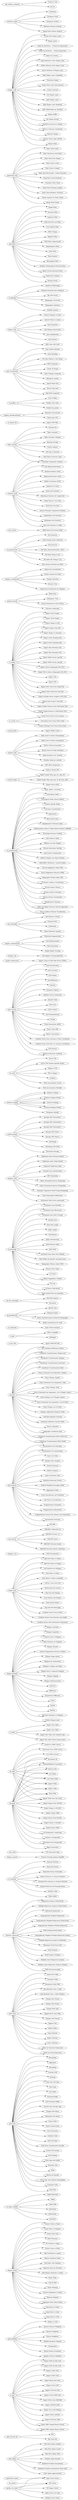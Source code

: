 digraph modules {
	rankdir = LR;
	"pointcloud_viewer" -> "Point Cloud Viewer";
	"grid_spline" -> "Thin Plate Spline (Global)";
	"grid_spline" -> "Thin Plate Spline (Local)";
	"grid_spline" -> "Thin Plate Spline (TIN)";
	"grid_spline" -> "B-Spline Approximation";
	"grid_spline" -> "Multilevel B-Spline Interpolation";
	"grid_spline" -> "Multilevel B-Spline Interpolation (from Grid)";
	"grid_spline" -> "Cubic Spline Approximation";
	"grid_calculus_bsl" -> "BSL";
	"grid_calculus_bsl" -> "BSL from File";
	"io_grid" -> "Export ESRI Arc/Info Grid";
	"io_grid" -> "Import ESRI Arc/Info Grid";
	"io_grid" -> "Export Surfer Grid";
	"io_grid" -> "Import Surfer Grid";
	"io_grid" -> "Import Binary Raw Data";
	"io_grid" -> "Export Grid to XYZ";
	"io_grid" -> "Import Grid from XYZ";
	"io_grid" -> "Import USGS SRTM Grid";
	"io_grid" -> "Import MOLA Grid (MEGDR)";
	"io_grid" -> "Import SRTM30 DEM";
	"io_grid" -> "Export True Color Bitmap";
	"io_grid" -> "Import Erdas LAN/GIS";
	"io_grid" -> "Import Grid from Table";
	"io_grid" -> "Import WRF Geogrid Binary Format";
	"io_grid" -> "Export WRF Geogrid Binary Format";
	"grid_gridding" -> "Shapes to Grid";
	"grid_gridding" -> "Inverse Distance Weighted";
	"grid_gridding" -> "Nearest Neighbour";
	"grid_gridding" -> "Natural Neighbour";
	"grid_gridding" -> "Modifed Quadratic Shepard";
	"grid_gridding" -> "Triangulation";
	"grid_gridding" -> "Kernel Density Estimation";
	"grid_gridding" -> "Angular Distance Weighted";
	"shapes_points" -> "Convert Table to Points";
	"shapes_points" -> "Count Points in Polygons";
	"shapes_points" -> "Create Point Grid";
	"shapes_points" -> "Point Distances";
	"shapes_points" -> "Fit N Points to shape";
	"shapes_points" -> "Convert Lines to Points";
	"shapes_points" -> "Add Coordinates to points";
	"shapes_points" -> "Remove Duplicate Points";
	"shapes_points" -> "Clip Points with Polygons";
	"shapes_points" -> "Separate points by direction";
	"shapes_points" -> "Add Polygon Attributes to Points";
	"shapes_points" -> "Points Filter";
	"shapes_points" -> "Convex Hull";
	"shapes_points" -> "Points Thinning";
	"shapes_points" -> "Convert Multipoints to Points";
	"shapes_points" -> "Thiessen Polygons";
	"shapes_points" -> "Aggregate Point Observations";
	"shapes_points" -> "Snap Points to Points";
	"shapes_points" -> "Snap Points to Lines";
	"shapes_points" -> "Snap Points to Grid";
	"ta_slope_stability" -> "SAFETYFACTOR";
	"ta_slope_stability" -> "TOBIA";
	"ta_slope_stability" -> "SHALSTAB";
	"ta_slope_stability" -> "WETNESS";
	"ta_slope_stability" -> "WEDGEFAIL";
	"ta_slope_stability" -> "ANGMAP";
	"grid_tools" -> "Resampling";
	"grid_tools" -> "Aggregate";
	"grid_tools" -> "Mosaicking";
	"grid_tools" -> "Constant Grid";
	"grid_tools" -> "Patching";
	"grid_tools" -> "Close One Cell Gaps";
	"grid_tools" -> "Close Gaps";
	"grid_tools" -> "Grid Buffer";
	"grid_tools" -> "Threshold Buffer";
	"grid_tools" -> "Grid Proximity Buffer";
	"grid_tools" -> "Convert Data Storage Type";
	"grid_tools" -> "Change Grid Values";
	"grid_tools" -> "Reclassify Grid Values";
	"grid_tools" -> "Crop to Data";
	"grid_tools" -> "Invert Data/No-Data";
	"grid_tools" -> "Grid Orientation";
	"grid_tools" -> "Combine Grids";
	"grid_tools" -> "Grid Cell Index";
	"grid_tools" -> "Grids from classified grid and table";
	"grid_tools" -> "Create Grid System";
	"grid_tools" -> "Grid Masking";
	"grid_tools" -> "Close Gaps with Spline";
	"grid_tools" -> "Proximity Grid";
	"grid_tools" -> "Tiling";
	"grid_tools" -> "Shrink and Expand";
	"grid_tools" -> "Close Gaps with Stepwise Resampling";
	"grid_tools" -> "Transpose Grids";
	"grid_tools" -> "Clip Grids";
	"table_tools" -> "Create New Table";
	"table_tools" -> "Transpose Table";
	"table_tools" -> "Enumerate Table Field";
	"table_tools" -> "Join Attributes from a Table";
	"table_tools" -> "Join Attributes from a Table (Shapes)";
	"table_tools" -> "Change Date Format";
	"table_tools" -> "Change Time Format";
	"table_tools" -> "Change Field Type";
	"table_tools" -> "Append Rows from Table";
	"table_tools" -> "Change Color Format";
	"table_tools" -> "Replace Text";
	"table_tools" -> "Delete Fields";
	"table_tools" -> "Copy Selection";
	"table_tools" -> "Delete Selection";
	"table_tools" -> "Invert Selection";
	"table_tools" -> "Select by Numerical Expression";
	"table_tools" -> "Select by String Expression";
	"statistics_regression" -> "Regression Analysis (Points/Grid)";
	"statistics_regression" -> "Multiple Regression Analysis (Points/Grids)";
	"statistics_regression" -> "Polynomial Regression";
	"statistics_regression" -> "Geographically Weighted Regression";
	"statistics_regression" -> "Geographically Weighted Regression (Points/Grid)";
	"statistics_regression" -> "Geographically Weighted Multiple Regression";
	"statistics_regression" -> "GWR Gridding (Points/Grids)";
	"statistics_regression" -> "Geographically Weighted Multiple Regression (Points)";
	"statistics_regression" -> "Multiple Regression Analysis (Grid/Grids)";
	"statistics_regression" -> "Polynomial Trend from Grids";
	"statistics_regression" -> "Trend Analysis";
	"statistics_regression" -> "Trend Analysis (Shapes)";
	"statistics_regression" -> "Multiple Linear Regression Analysis";
	"statistics_regression" -> "Multiple Linear Regression Analysis (Shapes)";
	"statistics_regression" -> "GWR Grid Downscaling";
	"ta_channels" -> "Channel Network";
	"ta_channels" -> "Watershed Basins";
	"ta_channels" -> "Watershed Basins (Extended)";
	"ta_channels" -> "Vertical Distance to Channel Network";
	"ta_channels" -> "Overland Flow Distance to Channel Network";
	"ta_channels" -> "Channel Network and Drainage Basins";
	"ta_channels" -> "Strahler Order";
	"ta_channels" -> "Valley Depth";
	"shapes_transect" -> "Transect through polygon shapefile";
	"docs_html" -> "SVG Interactive Map";
	"garden_3d_viewer" -> "TIN Viewer";
	"garden_3d_viewer" -> "Point Cloud Viewer";
	"garden_3d_viewer" -> "3D Shapes Viewer";
	"garden_3d_viewer" -> "Globe Viewer for Grids";
	"garden_3d_viewer" -> "Multiple Grids Viewer";
	"db_pgsql" -> "List PostgreSQL Connections";
	"db_pgsql" -> "Connect to PostgreSQL";
	"db_pgsql" -> "Disconnect from PostgreSQL";
	"db_pgsql" -> "Disconnect All";
	"db_pgsql" -> "Begin Transaction";
	"db_pgsql" -> "Commit/Rollback Transaction";
	"db_pgsql" -> "Execute SQL";
	"db_pgsql" -> "List Tables";
	"db_pgsql" -> "List Table Fields";
	"db_pgsql" -> "Import Table";
	"db_pgsql" -> "Export Table";
	"db_pgsql" -> "Drop Table";
	"db_pgsql" -> "Import Table from SQL Query";
	"db_pgsql" -> "Import Shapes from PostGIS";
	"db_pgsql" -> "Export Shapes to PostGIS";
	"db_pgsql" -> "Update Shapes SRID";
	"db_pgsql" -> "Import Raster from PostGIS";
	"db_pgsql" -> "Export Raster to PostGIS";
	"db_pgsql" -> "Update Raster SRID";
	"io_table" -> "Export Text Table";
	"io_table" -> "Import Text Table";
	"io_table" -> "Import Text Table with Numbers only";
	"io_table" -> "Import Text Table (Fixed Column Sizes)";
	"shapes_polygons" -> "Polygon Centroids";
	"shapes_polygons" -> "Polygon Properties";
	"shapes_polygons" -> "Convert Lines to Polygons";
	"shapes_polygons" -> "Point Statistics for Polygons";
	"shapes_polygons" -> "Polygon Dissolve";
	"shapes_polygons" -> "Convert Polygon/Line Vertices to Points";
	"shapes_polygons" -> "Polygon Shape Indices";
	"shapes_polygons" -> "Polygon-Line Intersection";
	"shapes_polygons" -> "Polygons to Edges and Nodes";
	"shapes_polygons" -> "Polygon Parts to Separate Polygons";
	"shapes_polygons" -> "Polygon Clipping";
	"shapes_polygons" -> "Polygon Self-Intersection";
	"shapes_polygons" -> "Intersect";
	"shapes_polygons" -> "Difference";
	"shapes_polygons" -> "Symmetrical Difference";
	"shapes_polygons" -> "Union";
	"shapes_polygons" -> "Update";
	"shapes_polygons" -> "Identity";
	"shapes_polygons" -> "Add Point Attributes to Polygons";
	"shapes_polygons" -> "Flatten Polygon Layer";
	"shapes_grid" -> "Add Grid Values to Points";
	"shapes_grid" -> "Add Grid Values to Shapes";
	"shapes_grid" -> "Grid Statistics for Polygons";
	"shapes_grid" -> "Grid Values to Points";
	"shapes_grid" -> "Grid Values to Points (randomly)";
	"shapes_grid" -> "Contour Lines from Grid";
	"shapes_grid" -> "Vectorising Grid Classes";
	"shapes_grid" -> "Clip Grid with Polygon";
	"shapes_grid" -> "Local Minima and Maxima";
	"shapes_grid" -> "Grid System Extent";
	"shapes_grid" -> "Clip Grid with Rectangle";
	"shapes_grid" -> "Gradient Vectors from Surface";
	"shapes_grid" -> "Gradient Vectors from Direction and Length";
	"shapes_grid" -> "Gradient Vectors from Directional Components";
	"imagery_svm" -> "SVM Classification";
	"sim_ihacres" -> "IHACRES Calibration (2)";
	"sim_ihacres" -> "IHACRES Version 1.0";
	"sim_ihacres" -> "IHACRES Basin";
	"sim_ihacres" -> "IHACRES Elevation Bands";
	"sim_ihacres" -> "IHACRES Elevation Bands Calibration";
	"grid_analysis" -> "Accumulated Cost (Isotropic)";
	"grid_analysis" -> "Accumulated Cost (Anisotropic)";
	"grid_analysis" -> "Least Cost Paths";
	"grid_analysis" -> "Change Vector Analysis";
	"grid_analysis" -> "Covered Distance";
	"grid_analysis" -> "Pattern Analysis";
	"grid_analysis" -> "Layer of extreme value";
	"grid_analysis" -> "Analytical Hierarchy Process";
	"grid_analysis" -> "Ordered Weighted Averaging (OWA)";
	"grid_analysis" -> "Aggregation Index";
	"grid_analysis" -> "Cross-Classification and Tabulation";
	"grid_analysis" -> "Soil Texture Classification";
	"grid_analysis" -> "Fragmentation (Standard)";
	"grid_analysis" -> "Fragmentation (Alternative)";
	"grid_analysis" -> "Fragmentation Classes from Density and Connectivity";
	"grid_analysis" -> "Accumulation Functions";
	"grid_analysis" -> "IMCORR ";
	"pj_proj4" -> "Set Coordinate Reference System";
	"pj_proj4" -> "Coordinate Transformation (Shapes List)";
	"pj_proj4" -> "Coordinate Transformation (Shapes)";
	"pj_proj4" -> "Coordinate Transformation (Grid List)";
	"pj_proj4" -> "Coordinate Transformation (Grid)";
	"pj_proj4" -> "Proj.4 (Command Line Arguments, Shapes)";
	"pj_proj4" -> "Proj.4 (Dialog, Shapes)";
	"pj_proj4" -> "Proj.4 (Command Line Arguments, Grid)";
	"pj_proj4" -> "Proj.4 (Dialog, Grid)";
	"pj_proj4" -> "Proj.4 (Command Line Arguments, List of Shapes Layers)";
	"pj_proj4" -> "Proj.4 (Dialog, List of Shapes Layers)";
	"pj_proj4" -> "Proj.4 (Command Line Arguments, List of Grids)";
	"pj_proj4" -> "Proj.4 (Dialog, List of Grids)";
	"pj_proj4" -> "Change Longitudinal Range for Grids";
	"pj_proj4" -> "Latitude/Longitude Graticule";
	"pj_proj4" -> "Coordinate Reference System Picker";
	"pj_proj4" -> "Tissot's Indicatrix";
	"pj_proj4" -> "Geographic Coordinate Grids";
	"pj_proj4" -> "Coordinate Transformation (Point Cloud List)";
	"pj_proj4" -> "Coordinate Transformation (Point Cloud)";
	"io_esri_e00" -> "Import ESRI E00 File";
	"io_gps" -> "GPX to shapefile";
	"io_gps" -> "GPSBabel";
	"ta_compound" -> "Basic Terrain Analysis";
	"pj_georeference" -> "Rectify Grid";
	"pj_georeference" -> "Warping Shapes";
	"pj_georeference" -> "Direct Georeferencing of Airborne Photographs";
	"pj_georeference" -> "Define Georeference for Grids";
	"sim_fire_spreading" -> "Fire Risk Analysis";
	"sim_fire_spreading" -> "Simulation";
	"ta_hydrology" -> "Catchment Area (Parallel)";
	"ta_hydrology" -> "Catchment Area (Recursive)";
	"ta_hydrology" -> "Catchment Area (Flow Tracing)";
	"ta_hydrology" -> "Upslope Area";
	"ta_hydrology" -> "Flow Path Length";
	"ta_hydrology" -> "Slope Length";
	"ta_hydrology" -> "Cell Balance";
	"ta_hydrology" -> "Edge Contamination";
	"ta_hydrology" -> "SAGA Wetness Index";
	"ta_hydrology" -> "Lake Flood";
	"ta_hydrology" -> "Catchment Area (Mass-Flux Method)";
	"ta_hydrology" -> "Flow Width and Specific Catchment Area";
	"ta_hydrology" -> "Topographic Wetness Index (TWI)";
	"ta_hydrology" -> "Stream Power Index";
	"ta_hydrology" -> "LS Factor";
	"ta_hydrology" -> "Melton Ruggedness Number";
	"ta_hydrology" -> "TCI Low";
	"ta_hydrology" -> "LS-Factor, Field Based";
	"ta_hydrology" -> "Slope Limited Flow Accumulation";
	"imagery_tools" -> "Vegetation Index (Distance Based)";
	"imagery_tools" -> "Vegetation Index (Slope Based)";
	"imagery_tools" -> "Enhanced Vegetation Index";
	"imagery_tools" -> "Tasseled Cap Transformation";
	"imagery_tools" -> "IHS Sharpening";
	"imagery_tools" -> "Colour Normalized Brovey Sharpening";
	"imagery_tools" -> "Colour Normalized Spectral Sharpening";
	"imagery_tools" -> "Principle Components Based Image Sharpening";
	"imagery_tools" -> "Top of Atmosphere Reflectance";
	"imagery_tools" -> "Automated Cloud Cover Assessment";
	"db_odbc" -> "Connect to ODBC Source";
	"db_odbc" -> "Disconnect from ODBC Source";
	"db_odbc" -> "Commit/Rollback Transaction";
	"db_odbc" -> "Execute SQL";
	"db_odbc" -> "List Table Fields";
	"db_odbc" -> "Import Table";
	"db_odbc" -> "Export Table";
	"db_odbc" -> "Drop Table";
	"db_odbc" -> "Import Table from SQL Query";
	"db_odbc" -> "List ODBC Servers";
	"db_odbc" -> "List Tables";
	"db_odbc" -> "Disconnect All";
	"contrib_perego" -> "Average With Thereshold 1";
	"contrib_perego" -> "Average With Thereshold 2";
	"contrib_perego" -> "Average With Thereshold 3";
	"contrib_perego" -> "Average With Mask 1";
	"contrib_perego" -> "Average With Mask 2";
	"contrib_perego" -> "Destriping";
	"contrib_perego" -> "Destriping with Mask";
	"contrib_perego" -> "Directional Average";
	"statistics_kriging" -> "Ordinary Kriging";
	"statistics_kriging" -> "Ordinary Kriging (Global)";
	"statistics_kriging" -> "Universal Kriging";
	"statistics_kriging" -> "Universal Kriging (Global)";
	"statistics_kriging" -> "Variogram (Dialog))";
	"statistics_kriging" -> "Ordinary Kriging";
	"statistics_kriging" -> "Ordinary Kriging (Global)";
	"statistics_kriging" -> "Universal Kriging";
	"statistics_kriging" -> "Universal Kriging (Global)";
	"tin_tools" -> "Grid to TIN";
	"tin_tools" -> "Grid to TIN (Surface Specific Points)";
	"tin_tools" -> "Shapes to TIN";
	"tin_tools" -> "TIN to Shapes";
	"tin_tools" -> "Gradient";
	"tin_tools" -> "Flow Accumulation (Trace)";
	"tin_tools" -> "Flow Accumulation (Parallel)";
	"tin_viewer" -> "TIN Viewer";
	"grid_calculus" -> "Grid Normalisation";
	"grid_calculus" -> "Grid Calculator";
	"grid_calculus" -> "Grid Volume";
	"grid_calculus" -> "Grid Difference";
	"grid_calculus" -> "Function";
	"grid_calculus" -> "Geometric Figures";
	"grid_calculus" -> "Random Terrain Generation";
	"grid_calculus" -> "Random Field";
	"grid_calculus" -> "Grids Sum";
	"grid_calculus" -> "Grids Product";
	"grid_calculus" -> "Grid Standardisation";
	"grid_calculus" -> "Fuzzify";
	"grid_calculus" -> "Fuzzy Intersection (AND)";
	"grid_calculus" -> "Fuzzy Union (OR)";
	"grid_calculus" -> "Metric Conversions";
	"grid_calculus" -> "Gradient Vector from Cartesian to Polar Coordinates";
	"grid_calculus" -> "Gradient Vector from Polar to Cartesian Coordinates";
	"grid_calculus" -> "Grid Division";
	"grid_calculus" -> "Spherical Harmonic Synthesis";
	"garden_webservices" -> "Import a Map via Web Map Service (WMS)";
	"imagery_rga" -> "Fast Region Growing Algorithm";
	"imagery_segmentation" -> "Watershed Segmentation";
	"imagery_segmentation" -> "Grid Skeletonization";
	"imagery_segmentation" -> "Seed Generation";
	"imagery_segmentation" -> "Simple Region Growing";
	"sim_hydrology" -> "Soil Moisture Content";
	"sim_hydrology" -> "Overland Flow ";
	"sim_hydrology" -> "TOPMODEL";
	"sim_hydrology" -> "Water Retention Capacity";
	"ta_morphometry" -> "Slope, Aspect, Curvature";
	"ta_morphometry" -> "Convergence Index";
	"ta_morphometry" -> "Convergence Index (Search Radius)";
	"ta_morphometry" -> "Surface Specific Points";
	"ta_morphometry" -> "Curvature Classification";
	"ta_morphometry" -> "Hypsometry";
	"ta_morphometry" -> "Real Surface Area";
	"ta_morphometry" -> "Morphometric Protection Index";
	"ta_morphometry" -> "Multiresolution Index of Valley Bottom Flatness (MRVBF)";
	"ta_morphometry" -> "Downslope Distance Gradient";
	"ta_morphometry" -> "Mass Balance Index";
	"ta_morphometry" -> "Effective Air Flow Heights";
	"ta_morphometry" -> "Diurnal Anisotropic Heating";
	"ta_morphometry" -> "Land Surface Temperature";
	"ta_morphometry" -> "Relative Heights and Slope Positions";
	"ta_morphometry" -> "Wind Effect (Windward / Leeward Index)";
	"ta_morphometry" -> "Terrain Ruggedness Index (TRI)";
	"ta_morphometry" -> "Vector Ruggedness Measure (VRM)";
	"ta_morphometry" -> "Topographic Position Index (TPI)";
	"ta_morphometry" -> "TPI Based Landform Classification";
	"ta_morphometry" -> "Terrain Surface Texture";
	"ta_morphometry" -> "Terrain Surface Convexity";
	"ta_morphometry" -> "Terrain Surface Classification";
	"ta_morphometry" -> "Morphometric Features";
	"ta_morphometry" -> "Valley and Ridge Detection (Top Hat Approach)";
	"ta_morphometry" -> "Fuzzy Landform Element Classification";
	"io_grid_image" -> "Export Image (bmp, jpg, pcx, png, tif)";
	"io_grid_image" -> "Import Image (bmp, jpg, png, tif, gif, pnm, xpm)";
	"io_grid_image" -> "Export Grid to KML";
	"climate_tools" -> "Multi Level to Surface Interpolation";
	"climate_tools" -> "Multi Level to Points Interpolation";
	"climate_tools" -> "Earth's Orbital Parameters";
	"climate_tools" -> "Annual Course of Daily Insolation";
	"climate_tools" -> "Daily Insolation over Latitude";
	"climate_tools" -> "Monthly Global by Latitude";
	"climate_tools" -> "PET (after Hargreave)";
	"climate_tools" -> "Daily to Hourly PET";
	"io_grid_grib2" -> "Import GRIB2 record";
	"io_virtual" -> "Create Virtual Point Cloud Dataset";
	"io_virtual" -> "Get Subset from Virtual Point Cloud";
	"io_virtual" -> "Create Tileshape from Virtual Point Cloud";
	"io_shapes" -> "Export GStat Shapes";
	"io_shapes" -> "Import GStat Shapes";
	"io_shapes" -> "Export Shapes to XYZ";
	"io_shapes" -> "Import Shapes from XYZ";
	"io_shapes" -> "Export Shapes to Generate";
	"io_shapes" -> "Export Surfer Blanking File";
	"io_shapes" -> "Import Surfer Blanking Files";
	"io_shapes" -> "Export Atlas Boundary File";
	"io_shapes" -> "Import Atlas Boundary File";
	"io_shapes" -> "Export WASP terrain map file";
	"io_shapes" -> "Import WASP terrain map file";
	"io_shapes" -> "Import Stereo Lithography File (STL)";
	"io_shapes" -> "Export TIN to Stereo Lithography File (STL)";
	"io_shapes" -> "Import GPX";
	"io_shapes" -> "Export GPX";
	"io_shapes" -> "Import Point Cloud from Shape File";
	"io_shapes" -> "Import Point Cloud from Text File";
	"io_shapes" -> "Export Scalable Vector Graphics (SVG) File";
	"io_shapes" -> "Export Point Cloud to Text File";
	"io_shapes" -> "Import Simple Features from Well Known Text";
	"io_shapes" -> "Export Simple Features to Well Known Text";
	"garden_fractals" -> "Bifurcation";
	"garden_fractals" -> "Pythagoras' Tree";
	"garden_fractals" -> "Fractal Dimension of Grid Surface";
	"garden_fractals" -> "Gaussian Landscapes";
	"imagery_classification" -> "Supervised Classification";
	"imagery_classification" -> "Cluster Analysis for Grids";
	"imagery_classification" -> "Change Detection";
	"imagery_classification" -> "Decision Tree";
	"imagery_classification" -> "Supervised Classification for Polygons";
	"ta_preprocessor" -> "Flat Detection";
	"ta_preprocessor" -> "Sink Drainage Route Detection";
	"ta_preprocessor" -> "Sink Removal";
	"ta_preprocessor" -> "Fill Sinks (Planchon/Darboux, 2001)";
	"ta_preprocessor" -> "Fill Sinks (Wang & Liu)";
	"ta_preprocessor" -> "Fill Sinks XXL (Wang & Liu)";
	"ta_preprocessor" -> "Burn Stream Network into DEM";
	"sim_erosion" -> "MMF-SAGA Soil Erosion Model";
	"table_calculus" -> "Function Fit";
	"table_calculus" -> "Table Calculator";
	"table_calculus" -> "Table Calculator (Shapes)";
	"table_calculus" -> "Running Average";
	"table_calculus" -> "Cluster Analysis";
	"table_calculus" -> "Principle Components Analysis";
	"table_calculus" -> "Fill Gaps in Records";
	"table_calculus" -> "Find Field of Extreme Value";
	"statistics_grid" -> "Fast Representativeness";
	"statistics_grid" -> "Residual Analysis (Grid)";
	"statistics_grid" -> "Representativeness (Grid)";
	"statistics_grid" -> "Radius of Variance (Grid)";
	"statistics_grid" -> "Statistics for Grids";
	"statistics_grid" -> "Zonal Grid Statistics";
	"statistics_grid" -> "Directional Statistics for Single Grid";
	"statistics_grid" -> "Global Moran's I for Grids";
	"statistics_grid" -> "Principle Components Analysis";
	"statistics_grid" -> "Multi-Band Variation";
	"statistics_grid" -> "Inverse Principle Components Rotation";
	"statistics_grid" -> "Longitudinal Grid Statistics";
	"statistics_grid" -> "Meridional Grid Statistics";
	"statistics_grid" -> "Save Grid Statistics to Table";
	"io_shapes_dxf" -> "Import DXF Files";
	"imagery_photogrammetry" -> "Resection (Terrestrial)";
	"imagery_photogrammetry" -> "Colorisation (PC)";
	"ta_profiles" -> "Cross Profiles";
	"ta_profiles" -> "Profiles from Lines";
	"ta_profiles" -> "Profile from points";
	"grid_visualisation" -> "Color Palette Rotation";
	"grid_visualisation" -> "Color Blending";
	"grid_visualisation" -> "Fit Color Palette to Grid Values";
	"grid_visualisation" -> "RGB Composite";
	"grid_visualisation" -> "Create 3D Image";
	"grid_visualisation" -> "Color Triangle Composite";
	"grid_visualisation" -> "Histogram Surface";
	"grid_visualisation" -> "Aspect-Slope Grid";
	"grid_visualisation" -> "Terrain Map View";
	"grid_visualisation" -> "Split RGB Composite";
	"shapes_lines" -> "Convert Polygons to Lines";
	"shapes_lines" -> "Convert Points to Line(s)";
	"shapes_lines" -> "Line Properties";
	"shapes_lines" -> "Line-Polygon Intersection";
	"shapes_lines" -> "Line Simplification";
	"shapes_lines" -> "Line Dissolve";
	"shapes_lines" -> "Split Lines with Lines";
	"ta_lighting" -> "Analytical Hillshading";
	"ta_lighting" -> "Potential Incoming Solar Radiation";
	"ta_lighting" -> "Sky View Factor";
	"ta_lighting" -> "Topographic Correction";
	"ta_lighting" -> "Topographic Openness";
	"ta_lighting" -> "Visibility (points)";
	"grid_filter" -> "Simple Filter";
	"grid_filter" -> "Gaussian Filter";
	"grid_filter" -> "Laplacian Filter";
	"grid_filter" -> "Multi Direction Lee Filter";
	"grid_filter" -> "User Defined Filter";
	"grid_filter" -> "Filter Clumps";
	"grid_filter" -> "Majority Filter";
	"grid_filter" -> "DTM Filter (slope-based)";
	"grid_filter" -> "Morphological Filter";
	"grid_filter" -> "Rank Filter";
	"grid_filter" -> "Mesh Denoise";
	"grid_filter" -> "Resampling Filter";
	"grid_filter" -> "Geodesic Morphological Reconstruction";
	"grid_filter" -> "Binary Erosion-Reconstruction";
	"grid_filter" -> "Connectivity Analysis";
	"grid_filter" -> "Sieving Classes";
	"pointcloud_tools" -> "Point Cloud Cutter";
	"pointcloud_tools" -> "Point Cloud from Grid Points";
	"pointcloud_tools" -> "Point Cloud from Shapes";
	"pointcloud_tools" -> "Point Cloud to Grid";
	"pointcloud_tools" -> "Point Cloud to Shapes";
	"pointcloud_tools" -> "Point Cloud Reclassifier / Subset Extractor";
	"pointcloud_tools" -> "Drop Point Cloud Attributes";
	"pointcloud_tools" -> "Transform Point Cloud";
	"pointcloud_tools" -> "Point Cloud Thinning (simple)";
	"pointcloud_tools" -> "Point Cloud Attribute Calculator";
	"pointcloud_tools" -> "Cluster Analysis for Point Clouds";
	"pointcloud_tools" -> "Merge Point Clouds";
	"shapes_tools" -> "Create New Shapes Layer";
	"shapes_tools" -> "Merge Layers";
	"shapes_tools" -> "Select by Attributes... (Numerical Expression)";
	"shapes_tools" -> "Select by Attributes... (String Expression)";
	"shapes_tools" -> "Select by Location...";
	"shapes_tools" -> "Copy Selection to New Shapes Layer";
	"shapes_tools" -> "Delete Selection from Shapes Layer";
	"shapes_tools" -> "Invert Selection of Shapes Layer";
	"shapes_tools" -> "Split Shapes Layer Completely";
	"shapes_tools" -> "Transform Shapes";
	"shapes_tools" -> "Create Chart Layer (bars/sectors)";
	"shapes_tools" -> "Create Graticule";
	"shapes_tools" -> "Cut Shapes Layer";
	"shapes_tools" -> "Split Shapes Layer";
	"shapes_tools" -> "Split Shapes Layer Randomly";
	"shapes_tools" -> "Split Table/Shapes by Attribute";
	"shapes_tools" -> "Shapes Buffer";
	"shapes_tools" -> "Get Shapes Extents";
	"shapes_tools" -> "QuadTree Structure to Shapes";
	"shapes_tools" -> "Polar to Cartesian Coordinates";
	"shapes_tools" -> "Generate Shapes";
	"shapes_tools" -> "Convert Vertex Type (2D/3D)";
	"shapes_tools" -> "Merge Tables";
	"statistics_points" -> "Variogram";
	"statistics_points" -> "Variogram Cloud";
	"statistics_points" -> "Variogram Surface";
	"statistics_points" -> "Minimum Distance Analysis";
	"statistics_points" -> "Spatial Point Pattern Analysis";
	"sim_cellular_automata" -> "Conway's Life";
	"sim_cellular_automata" -> "Wa-Tor";
}
